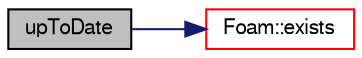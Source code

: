 digraph "upToDate"
{
  bgcolor="transparent";
  edge [fontname="FreeSans",fontsize="10",labelfontname="FreeSans",labelfontsize="10"];
  node [fontname="FreeSans",fontsize="10",shape=record];
  rankdir="LR";
  Node1 [label="upToDate",height=0.2,width=0.4,color="black", fillcolor="grey75", style="filled" fontcolor="black"];
  Node1 -> Node2 [color="midnightblue",fontsize="10",style="solid",fontname="FreeSans"];
  Node2 [label="Foam::exists",height=0.2,width=0.4,color="red",URL="$a10237.html#a361e3374754d656658e0dc4a8310ce32",tooltip="Does the name exist (as DIRECTORY or FILE) in the file system? "];
}

